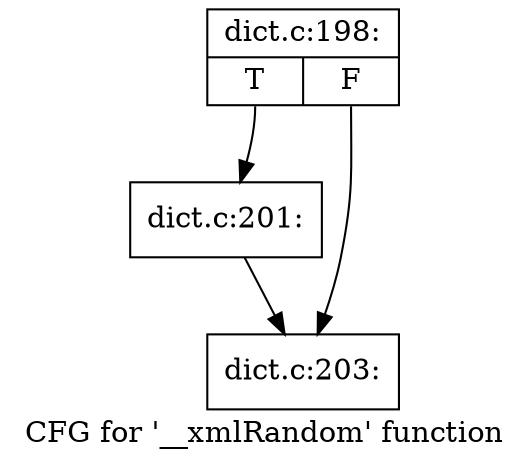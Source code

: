 digraph "CFG for '__xmlRandom' function" {
	label="CFG for '__xmlRandom' function";

	Node0x4893da0 [shape=record,label="{dict.c:198:|{<s0>T|<s1>F}}"];
	Node0x4893da0:s0 -> Node0x488e940;
	Node0x4893da0:s1 -> Node0x4893010;
	Node0x488e940 [shape=record,label="{dict.c:201:}"];
	Node0x488e940 -> Node0x4893010;
	Node0x4893010 [shape=record,label="{dict.c:203:}"];
}
